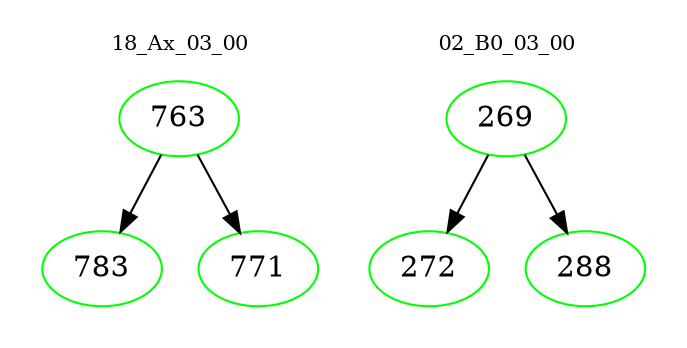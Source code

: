 digraph{
subgraph cluster_0 {
color = white
label = "18_Ax_03_00";
fontsize=10;
T0_763 [label="763", color="green"]
T0_763 -> T0_783 [color="black"]
T0_783 [label="783", color="green"]
T0_763 -> T0_771 [color="black"]
T0_771 [label="771", color="green"]
}
subgraph cluster_1 {
color = white
label = "02_B0_03_00";
fontsize=10;
T1_269 [label="269", color="green"]
T1_269 -> T1_272 [color="black"]
T1_272 [label="272", color="green"]
T1_269 -> T1_288 [color="black"]
T1_288 [label="288", color="green"]
}
}
